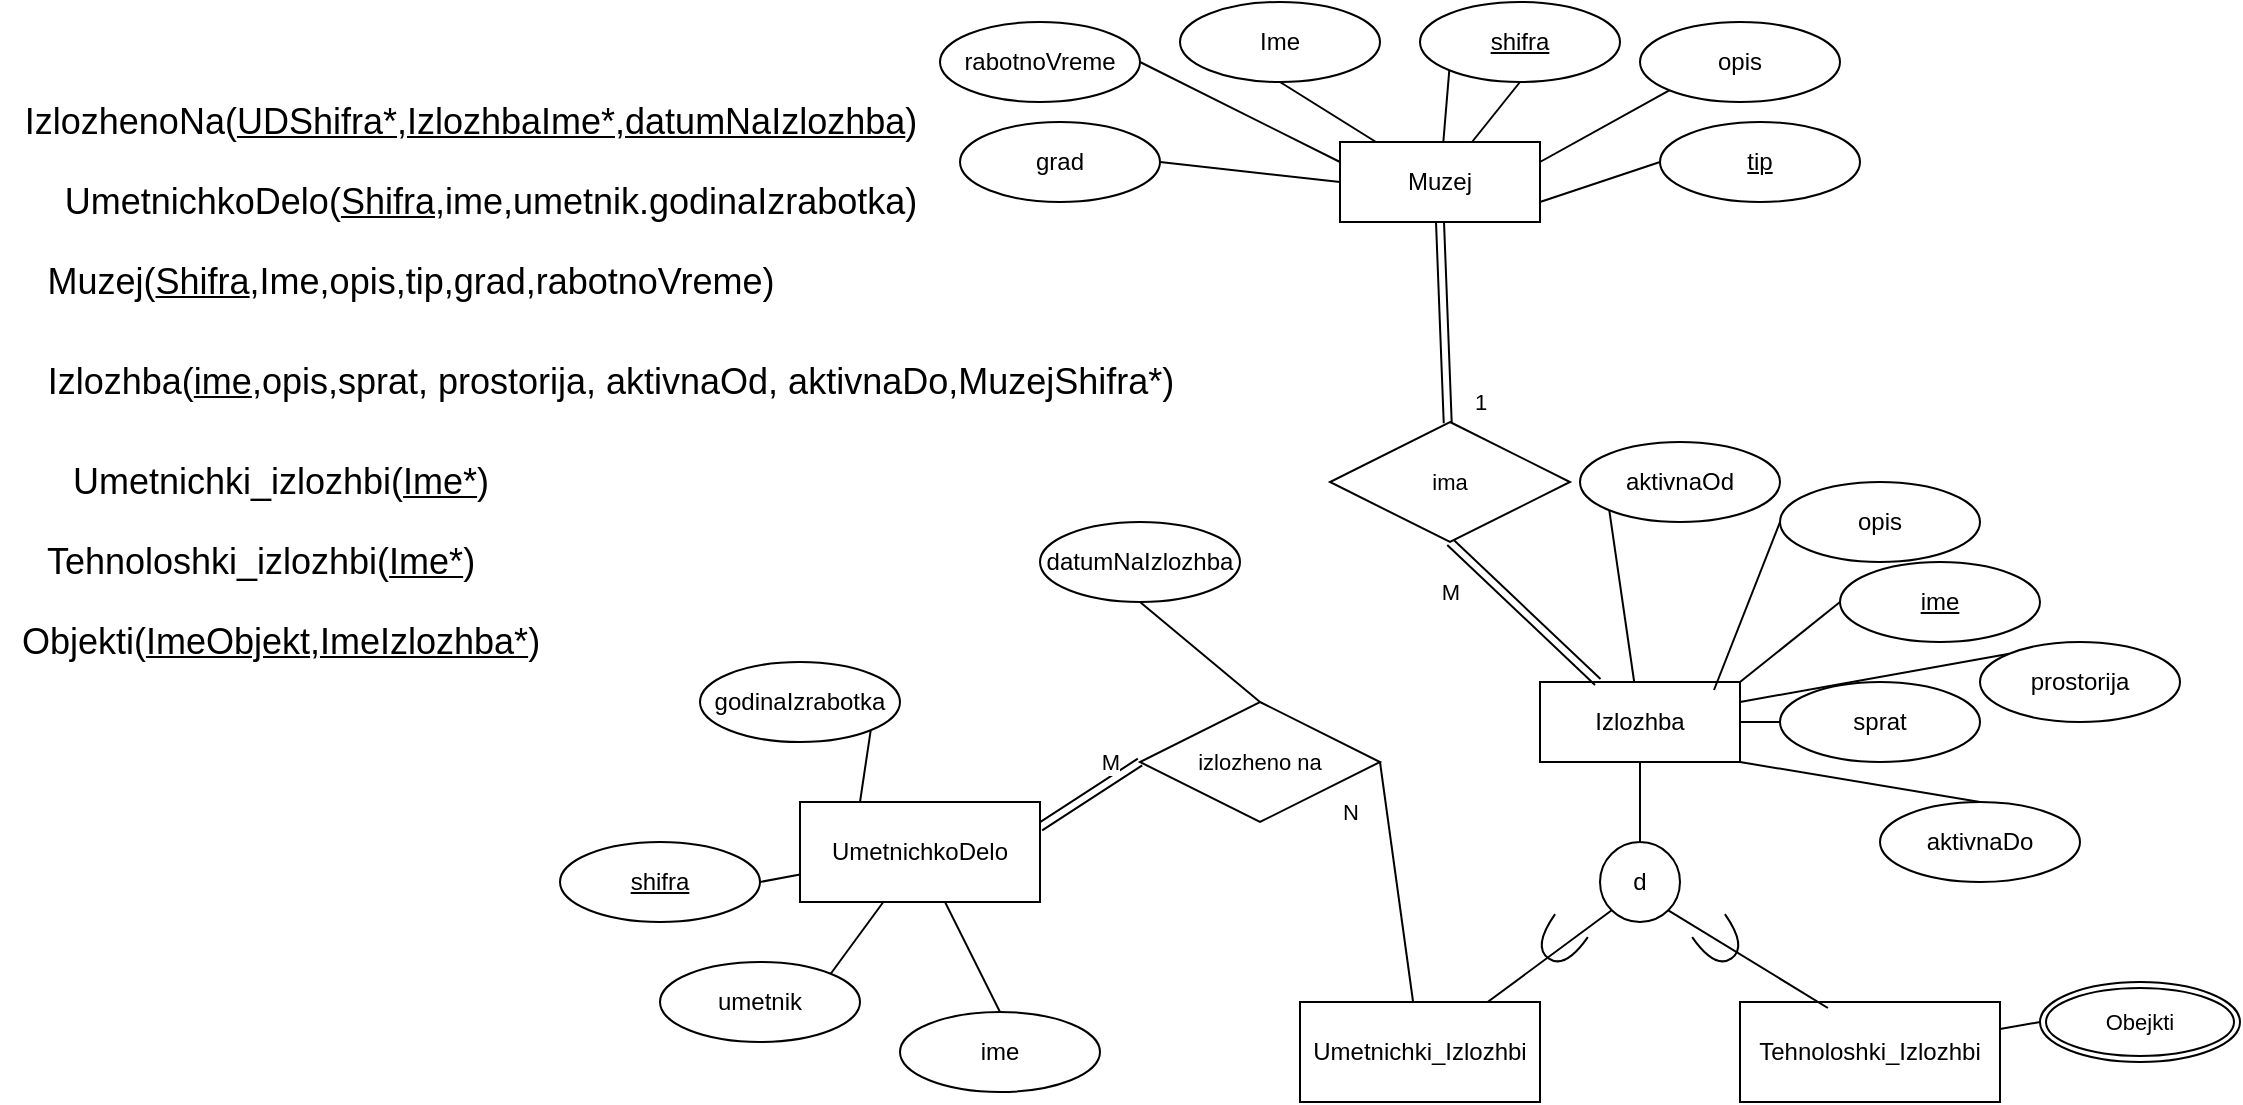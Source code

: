 <mxfile version="24.8.6">
  <diagram name="Page-1" id="wY2lOubU4o5MWgk515Wk">
    <mxGraphModel dx="2284" dy="738" grid="1" gridSize="10" guides="1" tooltips="1" connect="1" arrows="1" fold="1" page="1" pageScale="1" pageWidth="850" pageHeight="1100" math="0" shadow="0">
      <root>
        <mxCell id="0" />
        <mxCell id="1" parent="0" />
        <mxCell id="gQcjmKEbo1TeO9A9Aec3-22" style="edgeStyle=none;shape=link;rounded=0;orthogonalLoop=1;jettySize=auto;html=1;exitX=0.5;exitY=1;exitDx=0;exitDy=0;strokeColor=default;align=center;verticalAlign=middle;fontFamily=Helvetica;fontSize=11;fontColor=default;labelBackgroundColor=default;endArrow=none;endFill=0;" parent="1" source="gQcjmKEbo1TeO9A9Aec3-2" target="gQcjmKEbo1TeO9A9Aec3-21" edge="1">
          <mxGeometry relative="1" as="geometry" />
        </mxCell>
        <mxCell id="gQcjmKEbo1TeO9A9Aec3-25" value="1" style="edgeLabel;html=1;align=center;verticalAlign=middle;resizable=0;points=[];fontFamily=Helvetica;fontSize=11;fontColor=default;labelBackgroundColor=default;" parent="gQcjmKEbo1TeO9A9Aec3-22" vertex="1" connectable="0">
          <mxGeometry x="0.631" y="5" relative="1" as="geometry">
            <mxPoint x="12" y="8" as="offset" />
          </mxGeometry>
        </mxCell>
        <mxCell id="gQcjmKEbo1TeO9A9Aec3-2" value="Muzej" style="whiteSpace=wrap;html=1;align=center;" parent="1" vertex="1">
          <mxGeometry x="370" y="150" width="100" height="40" as="geometry" />
        </mxCell>
        <mxCell id="gQcjmKEbo1TeO9A9Aec3-4" style="rounded=0;orthogonalLoop=1;jettySize=auto;html=1;exitX=0.5;exitY=1;exitDx=0;exitDy=0;endArrow=none;endFill=0;" parent="1" source="gQcjmKEbo1TeO9A9Aec3-3" target="gQcjmKEbo1TeO9A9Aec3-2" edge="1">
          <mxGeometry relative="1" as="geometry" />
        </mxCell>
        <mxCell id="gQcjmKEbo1TeO9A9Aec3-3" value="Ime" style="ellipse;whiteSpace=wrap;html=1;align=center;" parent="1" vertex="1">
          <mxGeometry x="290" y="80" width="100" height="40" as="geometry" />
        </mxCell>
        <mxCell id="gQcjmKEbo1TeO9A9Aec3-6" style="edgeStyle=none;shape=connector;rounded=0;orthogonalLoop=1;jettySize=auto;html=1;exitX=0;exitY=1;exitDx=0;exitDy=0;strokeColor=default;align=center;verticalAlign=middle;fontFamily=Helvetica;fontSize=11;fontColor=default;labelBackgroundColor=default;endArrow=none;endFill=0;" parent="1" source="gQcjmKEbo1TeO9A9Aec3-5" target="gQcjmKEbo1TeO9A9Aec3-2" edge="1">
          <mxGeometry relative="1" as="geometry" />
        </mxCell>
        <mxCell id="gQcjmKEbo1TeO9A9Aec3-34" style="edgeStyle=none;shape=connector;rounded=0;orthogonalLoop=1;jettySize=auto;html=1;exitX=0.5;exitY=1;exitDx=0;exitDy=0;strokeColor=default;align=center;verticalAlign=middle;fontFamily=Helvetica;fontSize=11;fontColor=default;labelBackgroundColor=default;endArrow=none;endFill=0;" parent="1" source="gQcjmKEbo1TeO9A9Aec3-5" target="gQcjmKEbo1TeO9A9Aec3-2" edge="1">
          <mxGeometry relative="1" as="geometry" />
        </mxCell>
        <mxCell id="gQcjmKEbo1TeO9A9Aec3-5" value="&lt;u&gt;shifra&lt;/u&gt;" style="ellipse;whiteSpace=wrap;html=1;align=center;" parent="1" vertex="1">
          <mxGeometry x="410" y="80" width="100" height="40" as="geometry" />
        </mxCell>
        <mxCell id="gQcjmKEbo1TeO9A9Aec3-35" style="edgeStyle=none;shape=connector;rounded=0;orthogonalLoop=1;jettySize=auto;html=1;exitX=0;exitY=1;exitDx=0;exitDy=0;entryX=1;entryY=0.25;entryDx=0;entryDy=0;strokeColor=default;align=center;verticalAlign=middle;fontFamily=Helvetica;fontSize=11;fontColor=default;labelBackgroundColor=default;endArrow=none;endFill=0;" parent="1" source="gQcjmKEbo1TeO9A9Aec3-7" target="gQcjmKEbo1TeO9A9Aec3-2" edge="1">
          <mxGeometry relative="1" as="geometry" />
        </mxCell>
        <mxCell id="gQcjmKEbo1TeO9A9Aec3-7" value="opis" style="ellipse;whiteSpace=wrap;html=1;align=center;" parent="1" vertex="1">
          <mxGeometry x="520" y="90" width="100" height="40" as="geometry" />
        </mxCell>
        <mxCell id="gQcjmKEbo1TeO9A9Aec3-33" style="edgeStyle=none;shape=connector;rounded=0;orthogonalLoop=1;jettySize=auto;html=1;exitX=1;exitY=0.5;exitDx=0;exitDy=0;entryX=0;entryY=0.25;entryDx=0;entryDy=0;strokeColor=default;align=center;verticalAlign=middle;fontFamily=Helvetica;fontSize=11;fontColor=default;labelBackgroundColor=default;endArrow=none;endFill=0;" parent="1" source="gQcjmKEbo1TeO9A9Aec3-8" target="gQcjmKEbo1TeO9A9Aec3-2" edge="1">
          <mxGeometry relative="1" as="geometry" />
        </mxCell>
        <mxCell id="gQcjmKEbo1TeO9A9Aec3-8" value="rabotnoVreme" style="ellipse;whiteSpace=wrap;html=1;align=center;" parent="1" vertex="1">
          <mxGeometry x="170" y="90" width="100" height="40" as="geometry" />
        </mxCell>
        <mxCell id="gQcjmKEbo1TeO9A9Aec3-32" style="edgeStyle=none;shape=connector;rounded=0;orthogonalLoop=1;jettySize=auto;html=1;exitX=1;exitY=0.5;exitDx=0;exitDy=0;entryX=0;entryY=0.5;entryDx=0;entryDy=0;strokeColor=default;align=center;verticalAlign=middle;fontFamily=Helvetica;fontSize=11;fontColor=default;labelBackgroundColor=default;endArrow=none;endFill=0;" parent="1" source="gQcjmKEbo1TeO9A9Aec3-9" target="gQcjmKEbo1TeO9A9Aec3-2" edge="1">
          <mxGeometry relative="1" as="geometry" />
        </mxCell>
        <mxCell id="gQcjmKEbo1TeO9A9Aec3-9" value="grad" style="ellipse;whiteSpace=wrap;html=1;align=center;" parent="1" vertex="1">
          <mxGeometry x="180" y="140" width="100" height="40" as="geometry" />
        </mxCell>
        <mxCell id="gQcjmKEbo1TeO9A9Aec3-36" style="edgeStyle=none;shape=connector;rounded=0;orthogonalLoop=1;jettySize=auto;html=1;exitX=0;exitY=0.5;exitDx=0;exitDy=0;entryX=1;entryY=0.75;entryDx=0;entryDy=0;strokeColor=default;align=center;verticalAlign=middle;fontFamily=Helvetica;fontSize=11;fontColor=default;labelBackgroundColor=default;endArrow=none;endFill=0;" parent="1" source="gQcjmKEbo1TeO9A9Aec3-10" target="gQcjmKEbo1TeO9A9Aec3-2" edge="1">
          <mxGeometry relative="1" as="geometry" />
        </mxCell>
        <mxCell id="gQcjmKEbo1TeO9A9Aec3-10" value="&lt;u&gt;tip&lt;/u&gt;" style="ellipse;whiteSpace=wrap;html=1;align=center;" parent="1" vertex="1">
          <mxGeometry x="530" y="140" width="100" height="40" as="geometry" />
        </mxCell>
        <mxCell id="gQcjmKEbo1TeO9A9Aec3-39" value="" style="edgeStyle=none;shape=connector;rounded=0;orthogonalLoop=1;jettySize=auto;html=1;strokeColor=default;align=center;verticalAlign=middle;fontFamily=Helvetica;fontSize=11;fontColor=default;labelBackgroundColor=default;endArrow=none;endFill=0;" parent="1" source="gQcjmKEbo1TeO9A9Aec3-11" target="gQcjmKEbo1TeO9A9Aec3-38" edge="1">
          <mxGeometry relative="1" as="geometry" />
        </mxCell>
        <mxCell id="gQcjmKEbo1TeO9A9Aec3-64" style="edgeStyle=none;shape=connector;rounded=0;orthogonalLoop=1;jettySize=auto;html=1;entryX=1;entryY=0.5;entryDx=0;entryDy=0;strokeColor=default;align=center;verticalAlign=middle;fontFamily=Helvetica;fontSize=11;fontColor=default;labelBackgroundColor=default;endArrow=none;endFill=0;" parent="1" source="gQcjmKEbo1TeO9A9Aec3-40" target="gQcjmKEbo1TeO9A9Aec3-62" edge="1">
          <mxGeometry relative="1" as="geometry">
            <mxPoint x="390" y="570" as="sourcePoint" />
          </mxGeometry>
        </mxCell>
        <mxCell id="gQcjmKEbo1TeO9A9Aec3-11" value="Izlozhba" style="whiteSpace=wrap;html=1;align=center;" parent="1" vertex="1">
          <mxGeometry x="470" y="420" width="100" height="40" as="geometry" />
        </mxCell>
        <mxCell id="gQcjmKEbo1TeO9A9Aec3-29" style="edgeStyle=none;shape=connector;rounded=0;orthogonalLoop=1;jettySize=auto;html=1;exitX=0;exitY=0.5;exitDx=0;exitDy=0;entryX=1;entryY=0;entryDx=0;entryDy=0;strokeColor=default;align=center;verticalAlign=middle;fontFamily=Helvetica;fontSize=11;fontColor=default;labelBackgroundColor=default;endArrow=none;endFill=0;" parent="1" source="gQcjmKEbo1TeO9A9Aec3-13" target="gQcjmKEbo1TeO9A9Aec3-11" edge="1">
          <mxGeometry relative="1" as="geometry" />
        </mxCell>
        <mxCell id="gQcjmKEbo1TeO9A9Aec3-13" value="&lt;u&gt;ime&lt;/u&gt;" style="ellipse;whiteSpace=wrap;html=1;align=center;" parent="1" vertex="1">
          <mxGeometry x="620" y="360" width="100" height="40" as="geometry" />
        </mxCell>
        <mxCell id="gQcjmKEbo1TeO9A9Aec3-16" value="opis" style="ellipse;whiteSpace=wrap;html=1;align=center;" parent="1" vertex="1">
          <mxGeometry x="590" y="320" width="100" height="40" as="geometry" />
        </mxCell>
        <mxCell id="gQcjmKEbo1TeO9A9Aec3-28" style="edgeStyle=none;shape=connector;rounded=0;orthogonalLoop=1;jettySize=auto;html=1;exitX=0;exitY=0.5;exitDx=0;exitDy=0;strokeColor=default;align=center;verticalAlign=middle;fontFamily=Helvetica;fontSize=11;fontColor=default;labelBackgroundColor=default;endArrow=none;endFill=0;" parent="1" source="gQcjmKEbo1TeO9A9Aec3-17" target="gQcjmKEbo1TeO9A9Aec3-11" edge="1">
          <mxGeometry relative="1" as="geometry" />
        </mxCell>
        <mxCell id="gQcjmKEbo1TeO9A9Aec3-17" value="sprat" style="ellipse;whiteSpace=wrap;html=1;align=center;" parent="1" vertex="1">
          <mxGeometry x="590" y="420" width="100" height="40" as="geometry" />
        </mxCell>
        <mxCell id="gQcjmKEbo1TeO9A9Aec3-27" style="edgeStyle=none;shape=connector;rounded=0;orthogonalLoop=1;jettySize=auto;html=1;exitX=0;exitY=0;exitDx=0;exitDy=0;entryX=1;entryY=0.25;entryDx=0;entryDy=0;strokeColor=default;align=center;verticalAlign=middle;fontFamily=Helvetica;fontSize=11;fontColor=default;labelBackgroundColor=default;endArrow=none;endFill=0;" parent="1" source="gQcjmKEbo1TeO9A9Aec3-18" target="gQcjmKEbo1TeO9A9Aec3-11" edge="1">
          <mxGeometry relative="1" as="geometry" />
        </mxCell>
        <mxCell id="gQcjmKEbo1TeO9A9Aec3-18" value="prostorija" style="ellipse;whiteSpace=wrap;html=1;align=center;" parent="1" vertex="1">
          <mxGeometry x="690" y="400" width="100" height="40" as="geometry" />
        </mxCell>
        <mxCell id="gQcjmKEbo1TeO9A9Aec3-31" style="edgeStyle=none;shape=connector;rounded=0;orthogonalLoop=1;jettySize=auto;html=1;exitX=0;exitY=1;exitDx=0;exitDy=0;strokeColor=default;align=center;verticalAlign=middle;fontFamily=Helvetica;fontSize=11;fontColor=default;labelBackgroundColor=default;endArrow=none;endFill=0;" parent="1" source="gQcjmKEbo1TeO9A9Aec3-19" target="gQcjmKEbo1TeO9A9Aec3-11" edge="1">
          <mxGeometry relative="1" as="geometry" />
        </mxCell>
        <mxCell id="gQcjmKEbo1TeO9A9Aec3-19" value="aktivnaOd" style="ellipse;whiteSpace=wrap;html=1;align=center;" parent="1" vertex="1">
          <mxGeometry x="490" y="300" width="100" height="40" as="geometry" />
        </mxCell>
        <mxCell id="gQcjmKEbo1TeO9A9Aec3-26" style="edgeStyle=none;shape=connector;rounded=0;orthogonalLoop=1;jettySize=auto;html=1;exitX=0.5;exitY=0;exitDx=0;exitDy=0;strokeColor=default;align=center;verticalAlign=middle;fontFamily=Helvetica;fontSize=11;fontColor=default;labelBackgroundColor=default;endArrow=none;endFill=0;entryX=1;entryY=1;entryDx=0;entryDy=0;" parent="1" source="gQcjmKEbo1TeO9A9Aec3-20" target="gQcjmKEbo1TeO9A9Aec3-11" edge="1">
          <mxGeometry relative="1" as="geometry" />
        </mxCell>
        <mxCell id="gQcjmKEbo1TeO9A9Aec3-20" value="aktivnaDo" style="ellipse;whiteSpace=wrap;html=1;align=center;" parent="1" vertex="1">
          <mxGeometry x="640" y="480" width="100" height="40" as="geometry" />
        </mxCell>
        <mxCell id="gQcjmKEbo1TeO9A9Aec3-23" style="edgeStyle=none;shape=link;rounded=0;orthogonalLoop=1;jettySize=auto;html=1;exitX=0.5;exitY=1;exitDx=0;exitDy=0;strokeColor=default;align=center;verticalAlign=middle;fontFamily=Helvetica;fontSize=11;fontColor=default;labelBackgroundColor=default;endArrow=none;endFill=0;" parent="1" source="gQcjmKEbo1TeO9A9Aec3-21" target="gQcjmKEbo1TeO9A9Aec3-11" edge="1">
          <mxGeometry relative="1" as="geometry" />
        </mxCell>
        <mxCell id="gQcjmKEbo1TeO9A9Aec3-21" value="ima" style="shape=rhombus;perimeter=rhombusPerimeter;whiteSpace=wrap;html=1;align=center;fontFamily=Helvetica;fontSize=11;fontColor=default;labelBackgroundColor=default;" parent="1" vertex="1">
          <mxGeometry x="365" y="290" width="120" height="60" as="geometry" />
        </mxCell>
        <mxCell id="gQcjmKEbo1TeO9A9Aec3-24" value="M" style="text;html=1;align=center;verticalAlign=middle;resizable=0;points=[];autosize=1;strokeColor=none;fillColor=none;fontFamily=Helvetica;fontSize=11;fontColor=default;labelBackgroundColor=default;" parent="1" vertex="1">
          <mxGeometry x="410" y="360" width="30" height="30" as="geometry" />
        </mxCell>
        <mxCell id="gQcjmKEbo1TeO9A9Aec3-30" style="edgeStyle=none;shape=connector;rounded=0;orthogonalLoop=1;jettySize=auto;html=1;exitX=0;exitY=0.5;exitDx=0;exitDy=0;entryX=0.87;entryY=0.1;entryDx=0;entryDy=0;entryPerimeter=0;strokeColor=default;align=center;verticalAlign=middle;fontFamily=Helvetica;fontSize=11;fontColor=default;labelBackgroundColor=default;endArrow=none;endFill=0;" parent="1" source="gQcjmKEbo1TeO9A9Aec3-16" target="gQcjmKEbo1TeO9A9Aec3-11" edge="1">
          <mxGeometry relative="1" as="geometry" />
        </mxCell>
        <mxCell id="gQcjmKEbo1TeO9A9Aec3-42" style="edgeStyle=none;shape=connector;rounded=0;orthogonalLoop=1;jettySize=auto;html=1;exitX=0;exitY=1;exitDx=0;exitDy=0;strokeColor=default;align=center;verticalAlign=middle;fontFamily=Helvetica;fontSize=11;fontColor=default;labelBackgroundColor=default;endArrow=none;endFill=0;" parent="1" source="gQcjmKEbo1TeO9A9Aec3-38" target="gQcjmKEbo1TeO9A9Aec3-40" edge="1">
          <mxGeometry relative="1" as="geometry" />
        </mxCell>
        <mxCell id="gQcjmKEbo1TeO9A9Aec3-38" value="d" style="ellipse;whiteSpace=wrap;html=1;" parent="1" vertex="1">
          <mxGeometry x="500" y="500" width="40" height="40" as="geometry" />
        </mxCell>
        <mxCell id="gQcjmKEbo1TeO9A9Aec3-40" value="Umetnichki_Izlozhbi" style="whiteSpace=wrap;html=1;align=center;" parent="1" vertex="1">
          <mxGeometry x="350" y="580" width="120" height="50" as="geometry" />
        </mxCell>
        <mxCell id="gQcjmKEbo1TeO9A9Aec3-41" value="Tehnoloshki_Izlozhbi" style="whiteSpace=wrap;html=1;align=center;" parent="1" vertex="1">
          <mxGeometry x="570" y="580" width="130" height="50" as="geometry" />
        </mxCell>
        <mxCell id="gQcjmKEbo1TeO9A9Aec3-43" style="edgeStyle=none;shape=connector;rounded=0;orthogonalLoop=1;jettySize=auto;html=1;exitX=1;exitY=1;exitDx=0;exitDy=0;entryX=0.338;entryY=0.06;entryDx=0;entryDy=0;entryPerimeter=0;strokeColor=default;align=center;verticalAlign=middle;fontFamily=Helvetica;fontSize=11;fontColor=default;labelBackgroundColor=default;endArrow=none;endFill=0;" parent="1" source="gQcjmKEbo1TeO9A9Aec3-38" target="gQcjmKEbo1TeO9A9Aec3-41" edge="1">
          <mxGeometry relative="1" as="geometry" />
        </mxCell>
        <mxCell id="gQcjmKEbo1TeO9A9Aec3-44" value="" style="shape=requiredInterface;html=1;verticalLabelPosition=bottom;sketch=0;fontFamily=Helvetica;fontSize=11;fontColor=default;labelBackgroundColor=default;rotation=125;" parent="1" vertex="1">
          <mxGeometry x="470" y="540" width="20" height="20" as="geometry" />
        </mxCell>
        <mxCell id="gQcjmKEbo1TeO9A9Aec3-48" value="" style="shape=requiredInterface;html=1;verticalLabelPosition=bottom;sketch=0;fontFamily=Helvetica;fontSize=11;fontColor=default;labelBackgroundColor=default;rotation=55;" parent="1" vertex="1">
          <mxGeometry x="550" y="540" width="20" height="20" as="geometry" />
        </mxCell>
        <mxCell id="gQcjmKEbo1TeO9A9Aec3-51" style="edgeStyle=none;shape=connector;rounded=0;orthogonalLoop=1;jettySize=auto;html=1;exitX=0;exitY=0.5;exitDx=0;exitDy=0;strokeColor=default;align=center;verticalAlign=middle;fontFamily=Helvetica;fontSize=11;fontColor=default;labelBackgroundColor=default;endArrow=none;endFill=0;" parent="1" source="gQcjmKEbo1TeO9A9Aec3-50" target="gQcjmKEbo1TeO9A9Aec3-41" edge="1">
          <mxGeometry relative="1" as="geometry" />
        </mxCell>
        <mxCell id="gQcjmKEbo1TeO9A9Aec3-50" value="Obejkti" style="ellipse;shape=doubleEllipse;margin=3;whiteSpace=wrap;html=1;align=center;fontFamily=Helvetica;fontSize=11;fontColor=default;labelBackgroundColor=default;" parent="1" vertex="1">
          <mxGeometry x="720" y="570" width="100" height="40" as="geometry" />
        </mxCell>
        <mxCell id="gQcjmKEbo1TeO9A9Aec3-63" style="edgeStyle=none;shape=link;rounded=0;orthogonalLoop=1;jettySize=auto;html=1;exitX=1;exitY=0.25;exitDx=0;exitDy=0;entryX=0;entryY=0.5;entryDx=0;entryDy=0;strokeColor=default;align=center;verticalAlign=middle;fontFamily=Helvetica;fontSize=11;fontColor=default;labelBackgroundColor=default;endArrow=none;endFill=0;" parent="1" source="gQcjmKEbo1TeO9A9Aec3-52" target="gQcjmKEbo1TeO9A9Aec3-62" edge="1">
          <mxGeometry relative="1" as="geometry" />
        </mxCell>
        <mxCell id="gQcjmKEbo1TeO9A9Aec3-52" value="UmetnichkoDelo" style="whiteSpace=wrap;html=1;align=center;" parent="1" vertex="1">
          <mxGeometry x="100" y="480" width="120" height="50" as="geometry" />
        </mxCell>
        <mxCell id="gQcjmKEbo1TeO9A9Aec3-59" style="edgeStyle=none;shape=connector;rounded=0;orthogonalLoop=1;jettySize=auto;html=1;exitX=1;exitY=0.5;exitDx=0;exitDy=0;strokeColor=default;align=center;verticalAlign=middle;fontFamily=Helvetica;fontSize=11;fontColor=default;labelBackgroundColor=default;endArrow=none;endFill=0;" parent="1" source="gQcjmKEbo1TeO9A9Aec3-54" target="gQcjmKEbo1TeO9A9Aec3-52" edge="1">
          <mxGeometry relative="1" as="geometry" />
        </mxCell>
        <mxCell id="gQcjmKEbo1TeO9A9Aec3-54" value="&lt;u&gt;shifra&lt;/u&gt;" style="ellipse;whiteSpace=wrap;html=1;align=center;" parent="1" vertex="1">
          <mxGeometry x="-20" y="500" width="100" height="40" as="geometry" />
        </mxCell>
        <mxCell id="gQcjmKEbo1TeO9A9Aec3-61" style="edgeStyle=none;shape=connector;rounded=0;orthogonalLoop=1;jettySize=auto;html=1;exitX=0.5;exitY=0;exitDx=0;exitDy=0;strokeColor=default;align=center;verticalAlign=middle;fontFamily=Helvetica;fontSize=11;fontColor=default;labelBackgroundColor=default;endArrow=none;endFill=0;" parent="1" source="gQcjmKEbo1TeO9A9Aec3-55" target="gQcjmKEbo1TeO9A9Aec3-52" edge="1">
          <mxGeometry relative="1" as="geometry" />
        </mxCell>
        <mxCell id="gQcjmKEbo1TeO9A9Aec3-55" value="ime" style="ellipse;whiteSpace=wrap;html=1;align=center;" parent="1" vertex="1">
          <mxGeometry x="150" y="585" width="100" height="40" as="geometry" />
        </mxCell>
        <mxCell id="gQcjmKEbo1TeO9A9Aec3-60" style="edgeStyle=none;shape=connector;rounded=0;orthogonalLoop=1;jettySize=auto;html=1;exitX=1;exitY=0;exitDx=0;exitDy=0;strokeColor=default;align=center;verticalAlign=middle;fontFamily=Helvetica;fontSize=11;fontColor=default;labelBackgroundColor=default;endArrow=none;endFill=0;" parent="1" source="gQcjmKEbo1TeO9A9Aec3-56" target="gQcjmKEbo1TeO9A9Aec3-52" edge="1">
          <mxGeometry relative="1" as="geometry" />
        </mxCell>
        <mxCell id="gQcjmKEbo1TeO9A9Aec3-56" value="umetnik" style="ellipse;whiteSpace=wrap;html=1;align=center;" parent="1" vertex="1">
          <mxGeometry x="30" y="560" width="100" height="40" as="geometry" />
        </mxCell>
        <mxCell id="gQcjmKEbo1TeO9A9Aec3-58" style="edgeStyle=none;shape=connector;rounded=0;orthogonalLoop=1;jettySize=auto;html=1;exitX=1;exitY=1;exitDx=0;exitDy=0;entryX=0.25;entryY=0;entryDx=0;entryDy=0;strokeColor=default;align=center;verticalAlign=middle;fontFamily=Helvetica;fontSize=11;fontColor=default;labelBackgroundColor=default;endArrow=none;endFill=0;" parent="1" source="gQcjmKEbo1TeO9A9Aec3-57" target="gQcjmKEbo1TeO9A9Aec3-52" edge="1">
          <mxGeometry relative="1" as="geometry" />
        </mxCell>
        <mxCell id="gQcjmKEbo1TeO9A9Aec3-57" value="godinaIzrabotka" style="ellipse;whiteSpace=wrap;html=1;align=center;" parent="1" vertex="1">
          <mxGeometry x="50" y="410" width="100" height="40" as="geometry" />
        </mxCell>
        <mxCell id="gQcjmKEbo1TeO9A9Aec3-62" value="izlozheno na" style="shape=rhombus;perimeter=rhombusPerimeter;whiteSpace=wrap;html=1;align=center;fontFamily=Helvetica;fontSize=11;fontColor=default;labelBackgroundColor=default;" parent="1" vertex="1">
          <mxGeometry x="270" y="430" width="120" height="60" as="geometry" />
        </mxCell>
        <mxCell id="gQcjmKEbo1TeO9A9Aec3-65" value="M" style="text;html=1;align=center;verticalAlign=middle;resizable=0;points=[];autosize=1;strokeColor=none;fillColor=none;fontFamily=Helvetica;fontSize=11;fontColor=default;labelBackgroundColor=default;" parent="1" vertex="1">
          <mxGeometry x="240" y="445" width="30" height="30" as="geometry" />
        </mxCell>
        <mxCell id="gQcjmKEbo1TeO9A9Aec3-66" value="N" style="text;html=1;align=center;verticalAlign=middle;resizable=0;points=[];autosize=1;strokeColor=none;fillColor=none;fontFamily=Helvetica;fontSize=11;fontColor=default;labelBackgroundColor=default;" parent="1" vertex="1">
          <mxGeometry x="360" y="470" width="30" height="30" as="geometry" />
        </mxCell>
        <mxCell id="gQcjmKEbo1TeO9A9Aec3-68" style="edgeStyle=none;shape=connector;rounded=0;orthogonalLoop=1;jettySize=auto;html=1;exitX=0.5;exitY=1;exitDx=0;exitDy=0;strokeColor=default;align=center;verticalAlign=middle;fontFamily=Helvetica;fontSize=11;fontColor=default;labelBackgroundColor=default;endArrow=none;endFill=0;entryX=0.5;entryY=0;entryDx=0;entryDy=0;" parent="1" source="gQcjmKEbo1TeO9A9Aec3-67" target="gQcjmKEbo1TeO9A9Aec3-62" edge="1">
          <mxGeometry relative="1" as="geometry">
            <mxPoint x="330" y="490" as="targetPoint" />
          </mxGeometry>
        </mxCell>
        <mxCell id="gQcjmKEbo1TeO9A9Aec3-67" value="datumNaIzlozhba" style="ellipse;whiteSpace=wrap;html=1;align=center;" parent="1" vertex="1">
          <mxGeometry x="220" y="340" width="100" height="40" as="geometry" />
        </mxCell>
        <mxCell id="gQcjmKEbo1TeO9A9Aec3-69" value="&lt;font style=&quot;font-size: 18px;&quot;&gt;Muzej(&lt;u&gt;Shifra&lt;/u&gt;,Ime,opis,tip,grad,rabotnoVreme)&lt;/font&gt;" style="text;html=1;align=center;verticalAlign=middle;resizable=0;points=[];autosize=1;strokeColor=none;fillColor=none;fontFamily=Helvetica;fontSize=11;fontColor=default;labelBackgroundColor=default;" parent="1" vertex="1">
          <mxGeometry x="-290" y="200" width="390" height="40" as="geometry" />
        </mxCell>
        <mxCell id="gQcjmKEbo1TeO9A9Aec3-71" value="&lt;span style=&quot;font-size: 18px;&quot;&gt;Izlozhba(&lt;u&gt;ime&lt;/u&gt;,opis,sprat, prostorija, aktivnaOd, aktivnaDo,MuzejShifra*)&lt;/span&gt;" style="text;html=1;align=center;verticalAlign=middle;resizable=0;points=[];autosize=1;strokeColor=none;fillColor=none;fontFamily=Helvetica;fontSize=11;fontColor=default;labelBackgroundColor=default;" parent="1" vertex="1">
          <mxGeometry x="-290" y="250" width="590" height="40" as="geometry" />
        </mxCell>
        <mxCell id="gQcjmKEbo1TeO9A9Aec3-72" value="&lt;span style=&quot;font-size: 18px;&quot;&gt;Umetnichki_izlozhbi(&lt;u&gt;Ime*&lt;/u&gt;)&lt;/span&gt;" style="text;html=1;align=center;verticalAlign=middle;resizable=0;points=[];autosize=1;strokeColor=none;fillColor=none;fontFamily=Helvetica;fontSize=11;fontColor=default;labelBackgroundColor=default;" parent="1" vertex="1">
          <mxGeometry x="-275" y="300" width="230" height="40" as="geometry" />
        </mxCell>
        <mxCell id="gQcjmKEbo1TeO9A9Aec3-74" value="&lt;span style=&quot;font-size: 18px;&quot;&gt;Tehnoloshki_izlozhbi(&lt;u&gt;Ime*&lt;/u&gt;)&lt;/span&gt;" style="text;html=1;align=center;verticalAlign=middle;resizable=0;points=[];autosize=1;strokeColor=none;fillColor=none;fontFamily=Helvetica;fontSize=11;fontColor=default;labelBackgroundColor=default;" parent="1" vertex="1">
          <mxGeometry x="-290" y="340" width="240" height="40" as="geometry" />
        </mxCell>
        <mxCell id="gQcjmKEbo1TeO9A9Aec3-76" value="&lt;span style=&quot;font-size: 18px;&quot;&gt;Objekti(&lt;u&gt;ImeObjekt,ImeIzlozhba*&lt;/u&gt;)&lt;/span&gt;" style="text;html=1;align=center;verticalAlign=middle;resizable=0;points=[];autosize=1;strokeColor=none;fillColor=none;fontFamily=Helvetica;fontSize=11;fontColor=default;labelBackgroundColor=default;" parent="1" vertex="1">
          <mxGeometry x="-300" y="380" width="280" height="40" as="geometry" />
        </mxCell>
        <mxCell id="gQcjmKEbo1TeO9A9Aec3-77" value="&lt;span style=&quot;font-size: 18px;&quot;&gt;UmetnichkoDelo(&lt;u&gt;Shifra&lt;/u&gt;,ime,umetnik.godinaIzrabotka)&lt;/span&gt;" style="text;html=1;align=center;verticalAlign=middle;resizable=0;points=[];autosize=1;strokeColor=none;fillColor=none;fontFamily=Helvetica;fontSize=11;fontColor=default;labelBackgroundColor=default;" parent="1" vertex="1">
          <mxGeometry x="-280" y="160" width="450" height="40" as="geometry" />
        </mxCell>
        <mxCell id="L4ibYGcJk-A0yVATO-xJ-1" value="&lt;span style=&quot;font-size: 18px;&quot;&gt;IzlozhenoNa(&lt;u&gt;UDShifra*,IzlozhbaIme*,datumNaIzlozhba&lt;/u&gt;)&lt;/span&gt;" style="text;html=1;align=center;verticalAlign=middle;resizable=0;points=[];autosize=1;strokeColor=none;fillColor=none;fontFamily=Helvetica;fontSize=11;fontColor=default;labelBackgroundColor=default;" vertex="1" parent="1">
          <mxGeometry x="-300" y="120" width="470" height="40" as="geometry" />
        </mxCell>
      </root>
    </mxGraphModel>
  </diagram>
</mxfile>
